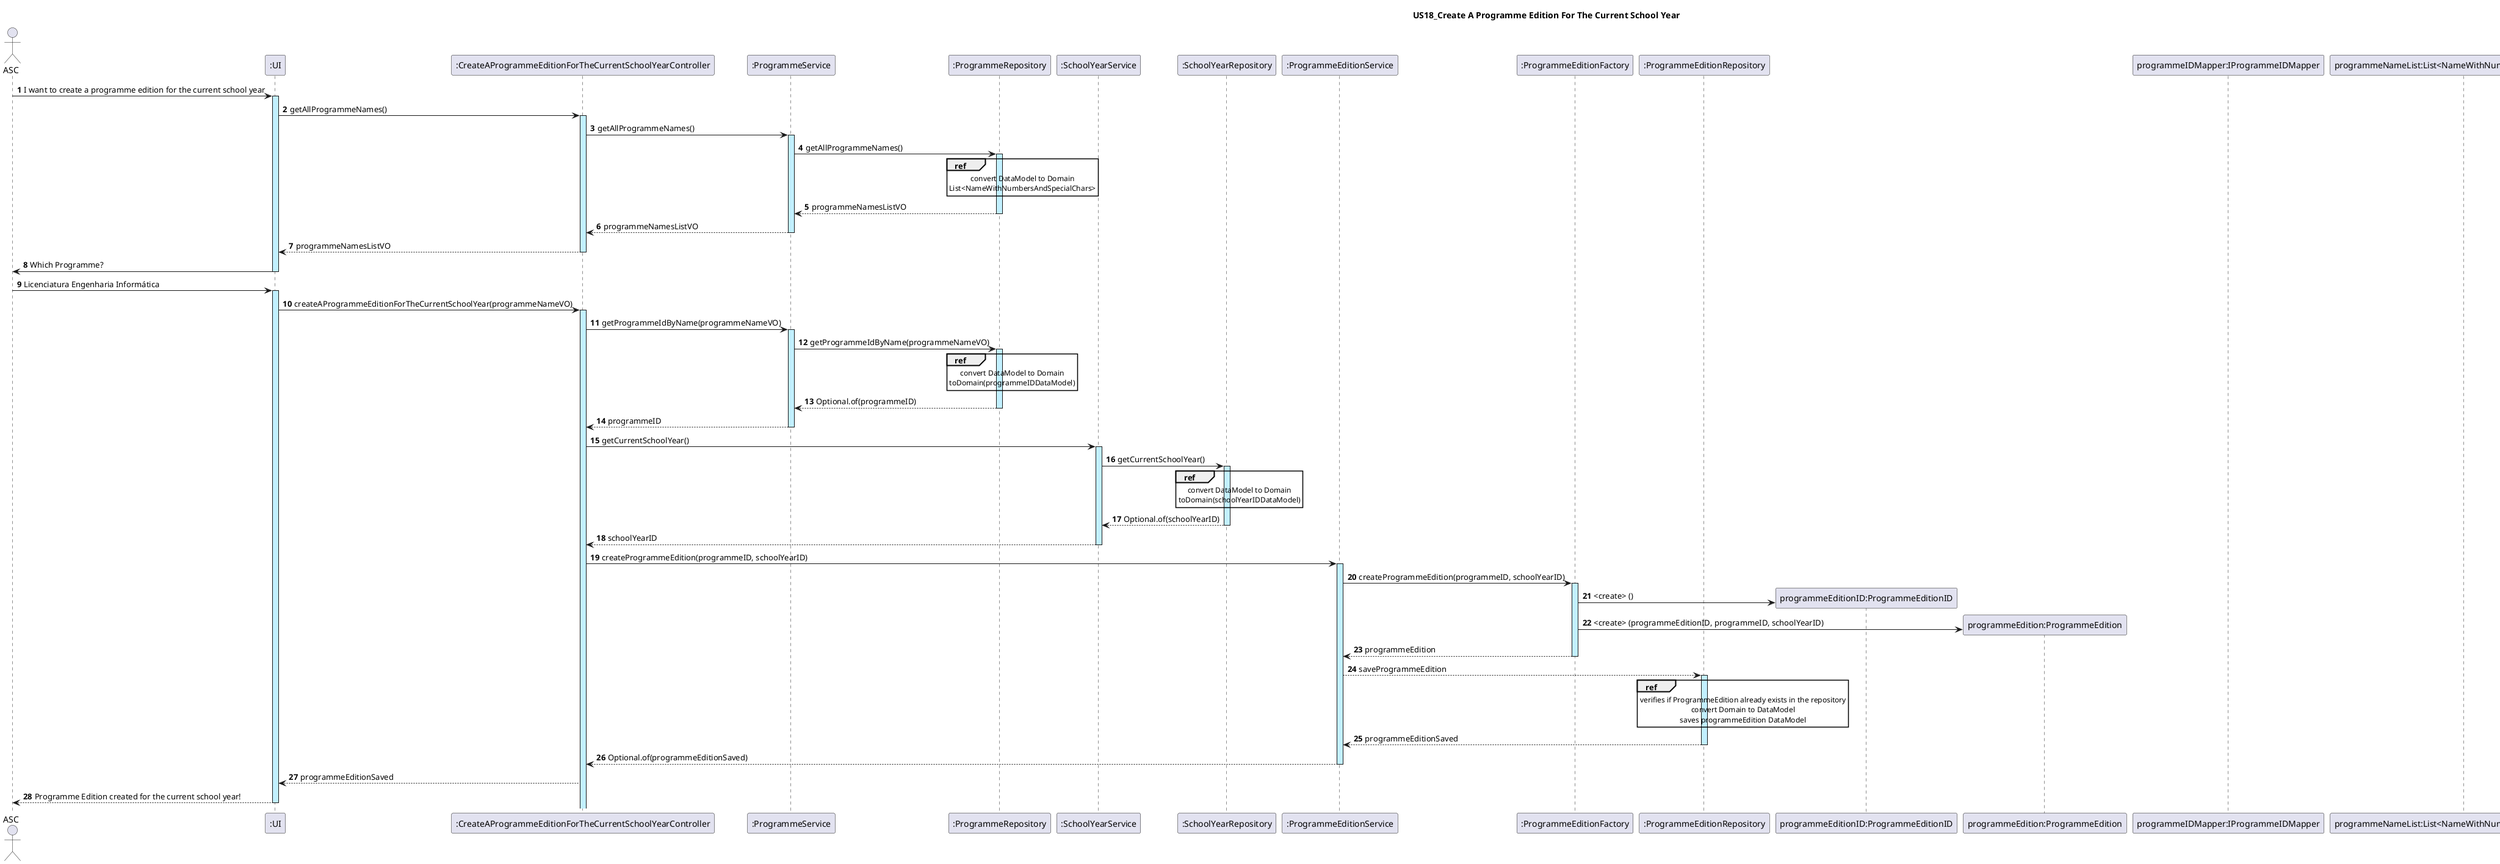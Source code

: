 @startuml
title : US18_Create A Programme Edition For The Current School Year
autonumber
Actor ASC

participant ":UI" as UI
participant ":CreateAProgrammeEditionForTheCurrentSchoolYearController" as CPEC
participant ":ProgrammeService" as PS
participant ":ProgrammeRepository" as PR
participant ":SchoolYearService" as SYS
participant ":SchoolYearRepository" as SYR
participant ":ProgrammeEditionService" as PES
participant ":ProgrammeEditionFactory" as PEF
participant ":ProgrammeEditionRepository" as PER

'get all programmes name
ASC -> UI ++ #application : I want to create a programme edition for the current school year
UI -> CPEC ++ #application : getAllProgrammeNames()
CPEC -> PS ++ #application : getAllProgrammeNames()
PS -> PR ++ #application : getAllProgrammeNames()
ref over PR
    convert DataModel to Domain
    List<NameWithNumbersAndSpecialChars>
end ref
PR --> PS -- : programmeNamesListVO
PS --> CPEC -- : programmeNamesListVO
CPEC --> UI -- : programmeNamesListVO
UI -> ASC --  : Which Programme?
'''''''''''''''''''''''''''''''''''''''''

ASC -> UI ++ #application : Licenciatura Engenharia Informática
UI -> CPEC ++ #application : createAProgrammeEditionForTheCurrentSchoolYear(programmeNameVO)

'get programmeID by name
CPEC -> PS ++ #application : getProgrammeIdByName(programmeNameVO)
PS -> PR ++ #application : getProgrammeIdByName(programmeNameVO)
ref over PR
    convert DataModel to Domain
    toDomain(programmeIDDataModel)
end ref
PR --> PS -- : Optional.of(programmeID)
PS --> CPEC -- : programmeID
'''''''''''''''''''''''''''''

'get current School Year
CPEC -> SYS ++ #application : getCurrentSchoolYear()
SYS -> SYR ++ #application : getCurrentSchoolYear()
ref over SYR
    convert DataModel to Domain
    toDomain(schoolYearIDDataModel)
end ref
SYR --> SYS -- : Optional.of(schoolYearID)
SYS --> CPEC -- : schoolYearID
'''''''''''''''''''''''''''

'create programmeEdition for current School Year
CPEC -> PES ++ #application :createProgrammeEdition(programmeID, schoolYearID)
PES -> PEF ++ #application : createProgrammeEdition(programmeID, schoolYearID)

create "programmeEditionID:ProgrammeEditionID" as PEID
PEF -> PEID : <create> ()
create "programmeEdition:ProgrammeEdition" as PE
PEF -> PE : <create> (programmeEditionID, programmeID, schoolYearID)

PEF --> PES -- : programmeEdition
PES --> PER ++ #application : saveProgrammeEdition
ref over PER
    verifies if ProgrammeEdition already exists in the repository
    convert Domain to DataModel
    saves programmeEdition DataModel
end ref
'PER -> PER : isProgrammeEditionAlreadyRegistered (programmeEdition)
'PER -> PER : add (programmeEdition)
PER --> PES -- : programmeEditionSaved
PES --> CPEC -- : Optional.of(programmeEditionSaved)
CPEC --> UI : programmeEditionSaved
UI --> ASC -- : Programme Edition created for the current school year!
participant "programmeIDMapper:IProgrammeIDMapper"
participant "programmeNameList:List<NameWithNumbersAndSpecialChars>"
participant "programmeName:NameWithNumbersAndSpecialChars"
participant "programmeID:ProgrammeID"
participant "schoolYearID:SchoolYearID"
@enduml